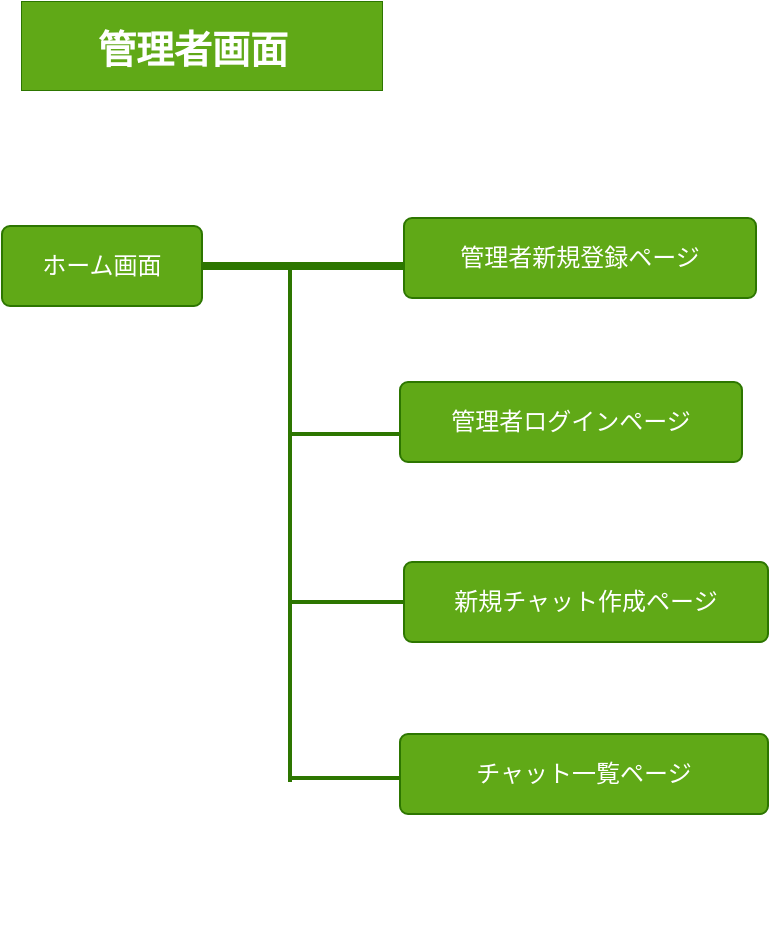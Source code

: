<mxfile>
    <diagram name="ページ３" id="BrEA2q6b2GAOsI88DP8M">
        <mxGraphModel dx="948" dy="682" grid="0" gridSize="10" guides="1" tooltips="1" connect="1" arrows="1" fold="1" page="1" pageScale="1" pageWidth="827" pageHeight="1169" background="#ffffff" math="0" shadow="0">
            <root>
                <mxCell id="4MHLuctMkJhDraGOXIpa-0"/>
                <mxCell id="4MHLuctMkJhDraGOXIpa-1" parent="4MHLuctMkJhDraGOXIpa-0"/>
                <mxCell id="4MHLuctMkJhDraGOXIpa-2" value="ホーム画面" style="rounded=1;arcSize=10;whiteSpace=wrap;html=1;align=center;labelBackgroundColor=none;strokeColor=#2D7600;fillColor=#60a917;fontColor=#ffffff;" parent="4MHLuctMkJhDraGOXIpa-1" vertex="1">
                    <mxGeometry x="63" y="173" width="100" height="40" as="geometry"/>
                </mxCell>
                <mxCell id="4MHLuctMkJhDraGOXIpa-3" value="管理者新規登録ページ" style="rounded=1;arcSize=10;whiteSpace=wrap;html=1;align=center;labelBackgroundColor=none;strokeColor=#2D7600;fillColor=#60a917;fontColor=#ffffff;" parent="4MHLuctMkJhDraGOXIpa-1" vertex="1">
                    <mxGeometry x="264" y="169" width="176" height="40" as="geometry"/>
                </mxCell>
                <mxCell id="4MHLuctMkJhDraGOXIpa-4" value="管理者ログインページ" style="rounded=1;arcSize=10;whiteSpace=wrap;html=1;align=center;labelBackgroundColor=none;strokeColor=#2D7600;fillColor=#60a917;fontColor=#ffffff;" parent="4MHLuctMkJhDraGOXIpa-1" vertex="1">
                    <mxGeometry x="262" y="251" width="171" height="40" as="geometry"/>
                </mxCell>
                <mxCell id="4MHLuctMkJhDraGOXIpa-7" value="新規チャット作成ページ" style="rounded=1;arcSize=10;whiteSpace=wrap;html=1;align=center;labelBackgroundColor=none;strokeColor=#2D7600;fillColor=#60a917;fontColor=#ffffff;" parent="4MHLuctMkJhDraGOXIpa-1" vertex="1">
                    <mxGeometry x="264" y="341" width="182" height="40" as="geometry"/>
                </mxCell>
                <mxCell id="4MHLuctMkJhDraGOXIpa-11" value="" style="shape=table;startSize=0;container=1;collapsible=1;childLayout=tableLayout;fixedRows=1;rowLines=0;fontStyle=1;align=center;resizeLast=1;strokeColor=#2D7600;fillColor=#60a917;collapsible=0;labelBackgroundColor=none;fontColor=#ffffff;" parent="4MHLuctMkJhDraGOXIpa-1" vertex="1">
                    <mxGeometry x="73" y="61" width="180" height="44" as="geometry"/>
                </mxCell>
                <mxCell id="4MHLuctMkJhDraGOXIpa-12" value="" style="shape=tableRow;horizontal=0;startSize=0;swimlaneHead=0;swimlaneBody=0;fillColor=#60a917;collapsible=0;dropTarget=0;points=[[0,0.5],[1,0.5]];portConstraint=eastwest;top=0;left=0;right=0;bottom=0;labelBackgroundColor=none;strokeColor=#2D7600;fontColor=#ffffff;" parent="4MHLuctMkJhDraGOXIpa-11" vertex="1">
                    <mxGeometry width="180" height="44" as="geometry"/>
                </mxCell>
                <mxCell id="4MHLuctMkJhDraGOXIpa-13" value="" style="shape=partialRectangle;connectable=0;fillColor=#60a917;top=0;left=0;bottom=0;right=0;editable=1;overflow=hidden;labelBackgroundColor=none;strokeColor=#2D7600;fontColor=#ffffff;" parent="4MHLuctMkJhDraGOXIpa-12" vertex="1">
                    <mxGeometry width="30" height="44" as="geometry">
                        <mxRectangle width="30" height="44" as="alternateBounds"/>
                    </mxGeometry>
                </mxCell>
                <mxCell id="4MHLuctMkJhDraGOXIpa-14" value="管理者画面" style="shape=partialRectangle;connectable=0;fillColor=#60a917;top=0;left=0;bottom=0;right=0;align=left;spacingLeft=6;overflow=hidden;labelBackgroundColor=none;strokeColor=#2D7600;fontColor=#ffffff;fontStyle=1;fontSize=19;" parent="4MHLuctMkJhDraGOXIpa-12" vertex="1">
                    <mxGeometry x="30" width="150" height="44" as="geometry">
                        <mxRectangle width="150" height="44" as="alternateBounds"/>
                    </mxGeometry>
                </mxCell>
                <mxCell id="jUr3q6sIjPKdnIPIXseY-1" value="チャット一覧ページ" style="rounded=1;arcSize=10;whiteSpace=wrap;html=1;align=center;labelBackgroundColor=none;strokeColor=#2D7600;fillColor=#60a917;fontColor=#ffffff;" parent="4MHLuctMkJhDraGOXIpa-1" vertex="1">
                    <mxGeometry x="262" y="427" width="184" height="40" as="geometry"/>
                </mxCell>
                <mxCell id="jUr3q6sIjPKdnIPIXseY-3" value="" style="line;strokeWidth=4;html=1;perimeter=backbonePerimeter;points=[];outlineConnect=0;labelBackgroundColor=none;strokeColor=#2D7600;fontSize=19;fontColor=#ffffff;fillColor=#60a917;" parent="4MHLuctMkJhDraGOXIpa-1" vertex="1">
                    <mxGeometry x="163" y="188" width="101" height="10" as="geometry"/>
                </mxCell>
                <mxCell id="jUr3q6sIjPKdnIPIXseY-4" value="" style="line;strokeWidth=2;direction=south;html=1;labelBackgroundColor=none;strokeColor=#2D7600;fontSize=19;fontColor=#ffffff;fillColor=#60a917;" parent="4MHLuctMkJhDraGOXIpa-1" vertex="1">
                    <mxGeometry x="202" y="191" width="10" height="260" as="geometry"/>
                </mxCell>
                <mxCell id="jUr3q6sIjPKdnIPIXseY-5" value="" style="line;strokeWidth=2;html=1;labelBackgroundColor=none;strokeColor=#2D7600;fontSize=19;fontColor=#ffffff;fillColor=#60a917;" parent="4MHLuctMkJhDraGOXIpa-1" vertex="1">
                    <mxGeometry x="206" y="444" width="56" height="10" as="geometry"/>
                </mxCell>
                <mxCell id="jUr3q6sIjPKdnIPIXseY-6" value="" style="line;strokeWidth=2;html=1;labelBackgroundColor=none;strokeColor=#2D7600;fontSize=19;fontColor=#ffffff;fillColor=#60a917;" parent="4MHLuctMkJhDraGOXIpa-1" vertex="1">
                    <mxGeometry x="208" y="356" width="56" height="10" as="geometry"/>
                </mxCell>
                <mxCell id="jUr3q6sIjPKdnIPIXseY-7" value="" style="line;strokeWidth=2;html=1;labelBackgroundColor=none;strokeColor=#2D7600;fontSize=19;fontColor=#ffffff;fillColor=#60a917;" parent="4MHLuctMkJhDraGOXIpa-1" vertex="1">
                    <mxGeometry x="206" y="272" width="56" height="10" as="geometry"/>
                </mxCell>
                <mxCell id="4VUd_ZkeTZGsrLS7JgbU-4" value="" style="edgeStyle=none;html=1;strokeColor=#2D7600;fontSize=19;fontColor=#000000;endArrow=none;endFill=0;fillColor=#60a917;labelBackgroundColor=none;" parent="4MHLuctMkJhDraGOXIpa-1" edge="1">
                    <mxGeometry relative="1" as="geometry">
                        <mxPoint x="264" y="532.6" as="sourcePoint"/>
                        <mxPoint x="264" y="532.6" as="targetPoint"/>
                    </mxGeometry>
                </mxCell>
                <mxCell id="4VUd_ZkeTZGsrLS7JgbU-11" value="" style="edgeStyle=none;html=1;strokeColor=#2D7600;fontSize=19;fontColor=#000000;endArrow=none;endFill=0;fillColor=#60a917;labelBackgroundColor=none;" parent="4MHLuctMkJhDraGOXIpa-1" edge="1">
                    <mxGeometry relative="1" as="geometry">
                        <mxPoint x="264" y="532.6" as="sourcePoint"/>
                        <mxPoint x="264" y="532.6" as="targetPoint"/>
                    </mxGeometry>
                </mxCell>
            </root>
        </mxGraphModel>
    </diagram>
    <diagram id="EGIXLP0hyxXLQE8NL8Wy" name="ページ2">
        <mxGraphModel dx="948" dy="682" grid="0" gridSize="10" guides="1" tooltips="1" connect="1" arrows="1" fold="1" page="1" pageScale="1" pageWidth="827" pageHeight="1169" background="#ffffff" math="0" shadow="0">
            <root>
                <mxCell id="0"/>
                <mxCell id="1" parent="0"/>
                <mxCell id="xE9cMzHePD2Rr5IPFey0-1" value="ホーム画面" style="rounded=1;arcSize=10;whiteSpace=wrap;html=1;align=center;labelBackgroundColor=none;strokeColor=#006EAF;fillColor=#1ba1e2;fontColor=#000000;" parent="1" vertex="1">
                    <mxGeometry x="125" y="611" width="100" height="40" as="geometry"/>
                </mxCell>
                <mxCell id="2JMPOprGLFgqJLx3oHai-4" value="ユーザー新規登録ページ" style="rounded=1;arcSize=10;whiteSpace=wrap;html=1;align=center;labelBackgroundColor=none;strokeColor=#006EAF;fillColor=#1ba1e2;fontColor=#000000;" parent="1" vertex="1">
                    <mxGeometry x="282" y="608" width="176" height="40" as="geometry"/>
                </mxCell>
                <mxCell id="2JMPOprGLFgqJLx3oHai-5" value="ユーザーログインページ" style="rounded=1;arcSize=10;whiteSpace=wrap;html=1;align=center;labelBackgroundColor=none;strokeColor=#006EAF;fillColor=#1ba1e2;fontColor=#000000;" parent="1" vertex="1">
                    <mxGeometry x="284" y="689" width="174" height="40" as="geometry"/>
                </mxCell>
                <mxCell id="2JMPOprGLFgqJLx3oHai-7" value="チャットルーム一覧" style="rounded=1;arcSize=10;whiteSpace=wrap;html=1;align=center;labelBackgroundColor=none;strokeColor=#006EAF;fillColor=#1ba1e2;fontColor=#000000;" parent="1" vertex="1">
                    <mxGeometry x="282" y="770" width="185" height="40" as="geometry"/>
                </mxCell>
                <mxCell id="2JMPOprGLFgqJLx3oHai-8" value="各チャット画面" style="rounded=1;arcSize=10;whiteSpace=wrap;html=1;align=center;labelBackgroundColor=none;strokeColor=#006EAF;fillColor=#1ba1e2;fontColor=#000000;" parent="1" vertex="1">
                    <mxGeometry x="571" y="775" width="100" height="40" as="geometry"/>
                </mxCell>
                <mxCell id="2JMPOprGLFgqJLx3oHai-14" value="" style="shape=table;startSize=0;container=1;collapsible=1;childLayout=tableLayout;fixedRows=1;rowLines=0;fontStyle=1;align=center;resizeLast=1;strokeColor=#006EAF;fillColor=#1ba1e2;collapsible=0;labelBackgroundColor=none;fontColor=#000000;" parent="1" vertex="1">
                    <mxGeometry x="122" y="472" width="180" height="44" as="geometry"/>
                </mxCell>
                <mxCell id="2JMPOprGLFgqJLx3oHai-15" value="" style="shape=tableRow;horizontal=0;startSize=0;swimlaneHead=0;swimlaneBody=0;fillColor=#1ba1e2;collapsible=0;dropTarget=0;points=[[0,0.5],[1,0.5]];portConstraint=eastwest;top=0;left=0;right=0;bottom=0;labelBackgroundColor=none;strokeColor=#006EAF;fontColor=#000000;" parent="2JMPOprGLFgqJLx3oHai-14" vertex="1">
                    <mxGeometry width="180" height="44" as="geometry"/>
                </mxCell>
                <mxCell id="2JMPOprGLFgqJLx3oHai-16" value="" style="shape=partialRectangle;connectable=0;fillColor=#1ba1e2;top=0;left=0;bottom=0;right=0;editable=1;overflow=hidden;labelBackgroundColor=none;strokeColor=#006EAF;fontColor=#000000;" parent="2JMPOprGLFgqJLx3oHai-15" vertex="1">
                    <mxGeometry width="30" height="44" as="geometry">
                        <mxRectangle width="30" height="44" as="alternateBounds"/>
                    </mxGeometry>
                </mxCell>
                <mxCell id="2JMPOprGLFgqJLx3oHai-17" value="ユーザー画面" style="shape=partialRectangle;connectable=0;fillColor=#1ba1e2;top=0;left=0;bottom=0;right=0;align=left;spacingLeft=6;overflow=hidden;labelBackgroundColor=none;strokeColor=#006EAF;fontColor=#000000;fontStyle=1;fontSize=19;" parent="2JMPOprGLFgqJLx3oHai-15" vertex="1">
                    <mxGeometry x="30" width="150" height="44" as="geometry">
                        <mxRectangle width="150" height="44" as="alternateBounds"/>
                    </mxGeometry>
                </mxCell>
                <mxCell id="N2ai3qSH_AvkBO3p6yKj-2" value="" style="line;strokeWidth=2;direction=south;html=1;labelBackgroundColor=none;strokeColor=#006EAF;fontSize=19;fontColor=#000000;fillColor=#1ba1e2;" parent="1" vertex="1">
                    <mxGeometry x="241.5" y="630" width="10" height="161" as="geometry"/>
                </mxCell>
                <mxCell id="N2ai3qSH_AvkBO3p6yKj-4" value="" style="line;strokeWidth=2;html=1;labelBackgroundColor=none;strokeColor=#006EAF;fontSize=19;fontColor=#000000;fillColor=#1ba1e2;" parent="1" vertex="1">
                    <mxGeometry x="247" y="785" width="35" height="10" as="geometry"/>
                </mxCell>
                <mxCell id="N2ai3qSH_AvkBO3p6yKj-5" value="" style="line;strokeWidth=2;html=1;labelBackgroundColor=none;strokeColor=#006EAF;fontSize=19;fontColor=#000000;fillColor=#1ba1e2;" parent="1" vertex="1">
                    <mxGeometry x="247" y="710" width="35" height="10" as="geometry"/>
                </mxCell>
                <mxCell id="N2ai3qSH_AvkBO3p6yKj-6" value="" style="line;strokeWidth=2;html=1;labelBackgroundColor=none;strokeColor=#006EAF;fontSize=19;fontColor=#000000;fillColor=#1ba1e2;" parent="1" vertex="1">
                    <mxGeometry x="228" y="626" width="54" height="10" as="geometry"/>
                </mxCell>
                <mxCell id="N2ai3qSH_AvkBO3p6yKj-9" value="" style="line;strokeWidth=2;html=1;labelBackgroundColor=none;strokeColor=#006EAF;fontSize=19;fontColor=#000000;fillColor=#1ba1e2;" parent="1" vertex="1">
                    <mxGeometry x="467" y="786" width="104" height="10" as="geometry"/>
                </mxCell>
            </root>
        </mxGraphModel>
    </diagram>
    <diagram id="0KjVXJa_P5sxPY5EKnft" name="ページ1">
        <mxGraphModel dx="948" dy="682" grid="0" gridSize="10" guides="1" tooltips="1" connect="1" arrows="1" fold="1" page="1" pageScale="1" pageWidth="827" pageHeight="1169" background="#FFFFFF" math="0" shadow="0">
            <root>
                <mxCell id="0"/>
                <mxCell id="1" parent="0"/>
                <mxCell id="n4j3y6uDZaaWSx5pnTUR-1" value="admin" style="swimlane;fontStyle=0;childLayout=stackLayout;horizontal=1;startSize=29;horizontalStack=0;resizeParent=1;resizeParentMax=0;resizeLast=0;collapsible=1;marginBottom=0;align=center;fontSize=14;labelBackgroundColor=none;fontColor=#ffffff;strokeColor=#2D7600;fillColor=#60a917;swimlaneLine=1;" parent="1" vertex="1">
                    <mxGeometry x="47" y="343" width="160" height="149" as="geometry">
                        <mxRectangle x="118" y="330" width="57" height="29" as="alternateBounds"/>
                    </mxGeometry>
                </mxCell>
                <mxCell id="n4j3y6uDZaaWSx5pnTUR-2" value="admin_name" style="text;strokeColor=#001DBA;fillColor=none;spacingLeft=4;spacingRight=4;overflow=hidden;rotatable=0;points=[[0,0.5],[1,0.5]];portConstraint=eastwest;fontSize=12;fontColor=#000000;" parent="n4j3y6uDZaaWSx5pnTUR-1" vertex="1">
                    <mxGeometry y="29" width="160" height="30" as="geometry"/>
                </mxCell>
                <mxCell id="n4j3y6uDZaaWSx5pnTUR-3" value="email" style="text;strokeColor=#001DBA;fillColor=none;spacingLeft=4;spacingRight=4;overflow=hidden;rotatable=0;points=[[0,0.5],[1,0.5]];portConstraint=eastwest;fontSize=12;fontColor=#000000;" parent="n4j3y6uDZaaWSx5pnTUR-1" vertex="1">
                    <mxGeometry y="59" width="160" height="30" as="geometry"/>
                </mxCell>
                <mxCell id="n4j3y6uDZaaWSx5pnTUR-5" value="encrypted_password" style="text;strokeColor=#001DBA;fillColor=none;spacingLeft=4;spacingRight=4;overflow=hidden;rotatable=0;points=[[0,0.5],[1,0.5]];portConstraint=eastwest;fontSize=12;fontColor=#000000;" parent="n4j3y6uDZaaWSx5pnTUR-1" vertex="1">
                    <mxGeometry y="89" width="160" height="30" as="geometry"/>
                </mxCell>
                <mxCell id="n4j3y6uDZaaWSx5pnTUR-4" value="admin_number" style="text;strokeColor=#001DBA;fillColor=none;spacingLeft=4;spacingRight=4;overflow=hidden;rotatable=0;points=[[0,0.5],[1,0.5]];portConstraint=eastwest;fontSize=12;fontColor=#000000;" parent="n4j3y6uDZaaWSx5pnTUR-1" vertex="1">
                    <mxGeometry y="119" width="160" height="30" as="geometry"/>
                </mxCell>
                <mxCell id="n4j3y6uDZaaWSx5pnTUR-6" value="users" style="swimlane;fontStyle=0;childLayout=stackLayout;horizontal=1;startSize=26;horizontalStack=0;resizeParent=1;resizeParentMax=0;resizeLast=0;collapsible=1;marginBottom=0;align=center;fontSize=14;labelBackgroundColor=none;fontColor=#ffffff;strokeColor=#001DBC;fillColor=#0050ef;" parent="1" vertex="1">
                    <mxGeometry x="581" y="343" width="160" height="146" as="geometry"/>
                </mxCell>
                <mxCell id="n4j3y6uDZaaWSx5pnTUR-7" value="email" style="text;strokeColor=#001DBA;fillColor=none;spacingLeft=4;spacingRight=4;overflow=hidden;rotatable=0;points=[[0,0.5],[1,0.5]];portConstraint=eastwest;fontSize=12;labelBackgroundColor=none;fontColor=#000000;" parent="n4j3y6uDZaaWSx5pnTUR-6" vertex="1">
                    <mxGeometry y="26" width="160" height="30" as="geometry"/>
                </mxCell>
                <mxCell id="n4j3y6uDZaaWSx5pnTUR-8" value="children_name" style="text;strokeColor=#001DBA;fillColor=none;spacingLeft=4;spacingRight=4;overflow=hidden;rotatable=0;points=[[0,0.5],[1,0.5]];portConstraint=eastwest;fontSize=12;labelBackgroundColor=none;fontColor=#000000;" parent="n4j3y6uDZaaWSx5pnTUR-6" vertex="1">
                    <mxGeometry y="56" width="160" height="30" as="geometry"/>
                </mxCell>
                <mxCell id="n4j3y6uDZaaWSx5pnTUR-9" value="gurdian_name" style="text;strokeColor=#001DBA;fillColor=none;spacingLeft=4;spacingRight=4;overflow=hidden;rotatable=0;points=[[0,0.5],[1,0.5]];portConstraint=eastwest;fontSize=12;labelBackgroundColor=none;fontColor=#000000;" parent="n4j3y6uDZaaWSx5pnTUR-6" vertex="1">
                    <mxGeometry y="86" width="160" height="30" as="geometry"/>
                </mxCell>
                <mxCell id="n4j3y6uDZaaWSx5pnTUR-11" value="class_name" style="text;strokeColor=#001DBA;fillColor=none;spacingLeft=4;spacingRight=4;overflow=hidden;rotatable=0;points=[[0,0.5],[1,0.5]];portConstraint=eastwest;fontSize=12;labelBackgroundColor=none;fontColor=#000000;" parent="n4j3y6uDZaaWSx5pnTUR-6" vertex="1">
                    <mxGeometry y="116" width="160" height="30" as="geometry"/>
                </mxCell>
                <mxCell id="n4j3y6uDZaaWSx5pnTUR-12" value="contacts" style="swimlane;fontStyle=0;childLayout=stackLayout;horizontal=1;startSize=26;horizontalStack=0;resizeParent=1;resizeParentMax=0;resizeLast=0;collapsible=1;marginBottom=0;align=center;fontSize=14;labelBackgroundColor=none;fontColor=#ffffff;strokeColor=#6F0000;fillColor=#a20025;" parent="1" vertex="1">
                    <mxGeometry x="585" y="645" width="160" height="176" as="geometry"/>
                </mxCell>
                <mxCell id="n4j3y6uDZaaWSx5pnTUR-13" value="title" style="text;strokeColor=#001DBA;fillColor=none;spacingLeft=4;spacingRight=4;overflow=hidden;rotatable=0;points=[[0,0.5],[1,0.5]];portConstraint=eastwest;fontSize=12;labelBackgroundColor=none;fontColor=#000000;" parent="n4j3y6uDZaaWSx5pnTUR-12" vertex="1">
                    <mxGeometry y="26" width="160" height="30" as="geometry"/>
                </mxCell>
                <mxCell id="n4j3y6uDZaaWSx5pnTUR-14" value="date" style="text;strokeColor=#001DBA;fillColor=none;spacingLeft=4;spacingRight=4;overflow=hidden;rotatable=0;points=[[0,0.5],[1,0.5]];portConstraint=eastwest;fontSize=12;labelBackgroundColor=none;fontColor=#000000;" parent="n4j3y6uDZaaWSx5pnTUR-12" vertex="1">
                    <mxGeometry y="56" width="160" height="30" as="geometry"/>
                </mxCell>
                <mxCell id="n4j3y6uDZaaWSx5pnTUR-16" value="tenperature" style="text;strokeColor=#001DBA;fillColor=none;spacingLeft=4;spacingRight=4;overflow=hidden;rotatable=0;points=[[0,0.5],[1,0.5]];portConstraint=eastwest;fontSize=12;labelBackgroundColor=none;fontColor=#000000;" parent="n4j3y6uDZaaWSx5pnTUR-12" vertex="1">
                    <mxGeometry y="86" width="160" height="30" as="geometry"/>
                </mxCell>
                <mxCell id="n4j3y6uDZaaWSx5pnTUR-15" value="special_content" style="text;strokeColor=#001DBA;fillColor=none;spacingLeft=4;spacingRight=4;overflow=hidden;rotatable=0;points=[[0,0.5],[1,0.5]];portConstraint=eastwest;fontSize=12;labelBackgroundColor=none;fontColor=#000000;" parent="n4j3y6uDZaaWSx5pnTUR-12" vertex="1">
                    <mxGeometry y="116" width="160" height="30" as="geometry"/>
                </mxCell>
                <mxCell id="n4j3y6uDZaaWSx5pnTUR-17" value="user" style="text;strokeColor=#001DBA;fillColor=none;spacingLeft=4;spacingRight=4;overflow=hidden;rotatable=0;points=[[0,0.5],[1,0.5]];portConstraint=eastwest;fontSize=12;labelBackgroundColor=none;fontColor=#000000;" parent="n4j3y6uDZaaWSx5pnTUR-12" vertex="1">
                    <mxGeometry y="146" width="160" height="30" as="geometry"/>
                </mxCell>
                <mxCell id="n4j3y6uDZaaWSx5pnTUR-19" value="rooms" style="swimlane;fontStyle=0;childLayout=stackLayout;horizontal=1;startSize=26;horizontalStack=0;resizeParent=1;resizeParentMax=0;resizeLast=0;collapsible=1;marginBottom=0;align=center;fontSize=14;labelBackgroundColor=none;fontColor=#ffffff;strokeColor=#A50040;fillColor=#d80073;" parent="1" vertex="1">
                    <mxGeometry x="57" y="696" width="160" height="56" as="geometry"/>
                </mxCell>
                <mxCell id="n4j3y6uDZaaWSx5pnTUR-20" value="name" style="text;strokeColor=#001DBA;fillColor=none;spacingLeft=4;spacingRight=4;overflow=hidden;rotatable=0;points=[[0,0.5],[1,0.5]];portConstraint=eastwest;fontSize=12;labelBackgroundColor=none;fontColor=#000000;" parent="n4j3y6uDZaaWSx5pnTUR-19" vertex="1">
                    <mxGeometry y="26" width="160" height="30" as="geometry"/>
                </mxCell>
                <mxCell id="n4j3y6uDZaaWSx5pnTUR-43" value="messages" style="swimlane;fontStyle=0;childLayout=stackLayout;horizontal=1;startSize=26;horizontalStack=0;resizeParent=1;resizeParentMax=0;resizeLast=0;collapsible=1;marginBottom=0;align=center;fontSize=14;labelBackgroundColor=none;strokeColor=#6F0000;fillColor=#a20025;fontColor=#ffffff;" parent="1" vertex="1">
                    <mxGeometry x="313" y="197" width="160" height="86" as="geometry"/>
                </mxCell>
                <mxCell id="n4j3y6uDZaaWSx5pnTUR-44" value="content" style="text;strokeColor=#001DBA;fillColor=none;spacingLeft=4;spacingRight=4;overflow=hidden;rotatable=0;points=[[0,0.5],[1,0.5]];portConstraint=eastwest;fontSize=12;labelBackgroundColor=none;fontColor=#000000;" parent="n4j3y6uDZaaWSx5pnTUR-43" vertex="1">
                    <mxGeometry y="26" width="160" height="30" as="geometry"/>
                </mxCell>
                <mxCell id="n4j3y6uDZaaWSx5pnTUR-45" value="room" style="text;strokeColor=#001DBA;fillColor=none;spacingLeft=4;spacingRight=4;overflow=hidden;rotatable=0;points=[[0,0.5],[1,0.5]];portConstraint=eastwest;fontSize=12;labelBackgroundColor=none;fontColor=#000000;" parent="n4j3y6uDZaaWSx5pnTUR-43" vertex="1">
                    <mxGeometry y="56" width="160" height="30" as="geometry"/>
                </mxCell>
                <mxCell id="n4j3y6uDZaaWSx5pnTUR-69" value="" style="endArrow=none;html=1;strokeColor=#001DBA;exitX=1;exitY=0.5;exitDx=0;exitDy=0;entryX=1;entryY=0.5;entryDx=0;entryDy=0;" parent="n4j3y6uDZaaWSx5pnTUR-43" edge="1">
                    <mxGeometry width="50" height="50" relative="1" as="geometry">
                        <mxPoint x="160" y="72" as="sourcePoint"/>
                        <mxPoint x="160" y="12" as="targetPoint"/>
                        <Array as="points">
                            <mxPoint x="233" y="37"/>
                        </Array>
                    </mxGeometry>
                </mxCell>
                <mxCell id="n4j3y6uDZaaWSx5pnTUR-86" value="" style="endArrow=none;html=1;strokeColor=#001DBA;exitX=0.313;exitY=1.028;exitDx=0;exitDy=0;exitPerimeter=0;" parent="n4j3y6uDZaaWSx5pnTUR-43" source="n4j3y6uDZaaWSx5pnTUR-45" edge="1">
                    <mxGeometry width="50" height="50" relative="1" as="geometry">
                        <mxPoint x="24.96" y="89" as="sourcePoint"/>
                        <mxPoint x="103" y="88" as="targetPoint"/>
                        <Array as="points">
                            <mxPoint x="74" y="116"/>
                        </Array>
                    </mxGeometry>
                </mxCell>
                <mxCell id="n4j3y6uDZaaWSx5pnTUR-61" value="" style="shape=partialRectangle;whiteSpace=wrap;html=1;bottom=0;right=0;fillColor=none;labelBackgroundColor=#15171e;strokeColor=#001DBA;" parent="1" vertex="1">
                    <mxGeometry x="112" y="236" width="199" height="108" as="geometry"/>
                </mxCell>
                <mxCell id="n4j3y6uDZaaWSx5pnTUR-62" value="" style="line;strokeWidth=4;html=1;perimeter=backbonePerimeter;points=[];outlineConnect=0;labelBackgroundColor=#15171e;strokeColor=#001DBA;" parent="1" vertex="1">
                    <mxGeometry x="97" y="311" width="46" height="10" as="geometry"/>
                </mxCell>
                <mxCell id="n4j3y6uDZaaWSx5pnTUR-65" value="" style="endArrow=none;html=1;strokeColor=#001DBA;exitX=1;exitY=0.5;exitDx=0;exitDy=0;entryX=0;entryY=0.5;entryDx=0;entryDy=0;" parent="1" edge="1">
                    <mxGeometry width="50" height="50" relative="1" as="geometry">
                        <mxPoint x="311" y="259" as="sourcePoint"/>
                        <mxPoint x="313" y="207" as="targetPoint"/>
                        <Array as="points">
                            <mxPoint x="224" y="235"/>
                            <mxPoint x="289" y="217"/>
                        </Array>
                    </mxGeometry>
                </mxCell>
                <mxCell id="n4j3y6uDZaaWSx5pnTUR-66" value="" style="shape=partialRectangle;whiteSpace=wrap;html=1;bottom=0;right=0;fillColor=none;labelBackgroundColor=#15171e;strokeColor=#001DBA;rotation=90;" parent="1" vertex="1">
                    <mxGeometry x="504" y="208.5" width="107" height="163" as="geometry"/>
                </mxCell>
                <mxCell id="n4j3y6uDZaaWSx5pnTUR-67" value="" style="line;strokeWidth=4;html=1;perimeter=backbonePerimeter;points=[];outlineConnect=0;labelBackgroundColor=#15171e;strokeColor=#001DBA;" parent="1" vertex="1">
                    <mxGeometry x="621" y="308" width="46" height="10" as="geometry"/>
                </mxCell>
                <mxCell id="n4j3y6uDZaaWSx5pnTUR-70" value="" style="line;strokeWidth=2;direction=south;html=1;labelBackgroundColor=#15171e;strokeColor=#001DBA;" parent="1" vertex="1">
                    <mxGeometry x="113" y="495" width="10" height="197" as="geometry"/>
                </mxCell>
                <mxCell id="n4j3y6uDZaaWSx5pnTUR-71" value="" style="line;strokeWidth=4;html=1;perimeter=backbonePerimeter;points=[];outlineConnect=0;labelBackgroundColor=#15171e;strokeColor=#001DBA;" parent="1" vertex="1">
                    <mxGeometry x="91" y="517" width="46" height="10" as="geometry"/>
                </mxCell>
                <mxCell id="n4j3y6uDZaaWSx5pnTUR-72" value="" style="endArrow=none;html=1;strokeColor=#001DBA;" parent="1" edge="1">
                    <mxGeometry width="50" height="50" relative="1" as="geometry">
                        <mxPoint x="91" y="692" as="sourcePoint"/>
                        <mxPoint x="150" y="692" as="targetPoint"/>
                        <Array as="points">
                            <mxPoint x="118" y="618"/>
                        </Array>
                    </mxGeometry>
                </mxCell>
                <mxCell id="n4j3y6uDZaaWSx5pnTUR-73" value="" style="line;strokeWidth=2;html=1;labelBackgroundColor=#15171e;strokeColor=#001DBA;" parent="1" vertex="1">
                    <mxGeometry x="217" y="721" width="365" height="10" as="geometry"/>
                </mxCell>
                <mxCell id="n4j3y6uDZaaWSx5pnTUR-74" value="" style="line;strokeWidth=2;direction=south;html=1;labelBackgroundColor=#15171e;strokeColor=#001DBA;" parent="1" vertex="1">
                    <mxGeometry x="247" y="700.5" width="10" height="47" as="geometry"/>
                </mxCell>
                <mxCell id="n4j3y6uDZaaWSx5pnTUR-76" value="" style="endArrow=none;html=1;strokeColor=#001DBA;exitX=0.006;exitY=0.233;exitDx=0;exitDy=0;exitPerimeter=0;" parent="1" source="n4j3y6uDZaaWSx5pnTUR-15" edge="1">
                    <mxGeometry width="50" height="50" relative="1" as="geometry">
                        <mxPoint x="535.5" y="744" as="sourcePoint"/>
                        <mxPoint x="585.5" y="694" as="targetPoint"/>
                        <Array as="points">
                            <mxPoint x="484" y="727"/>
                        </Array>
                    </mxGeometry>
                </mxCell>
                <mxCell id="n4j3y6uDZaaWSx5pnTUR-77" value="" style="line;strokeWidth=2;html=1;labelBackgroundColor=#15171e;strokeColor=#001DBA;rotation=-30;" parent="1" vertex="1">
                    <mxGeometry x="186.29" y="584.91" width="424.35" height="10" as="geometry"/>
                </mxCell>
                <mxCell id="n4j3y6uDZaaWSx5pnTUR-78" value="" style="line;strokeWidth=2;html=1;labelBackgroundColor=#15171e;strokeColor=#001DBA;rotation=60;" parent="1" vertex="1">
                    <mxGeometry x="250" y="647" width="64" height="10" as="geometry"/>
                </mxCell>
                <mxCell id="n4j3y6uDZaaWSx5pnTUR-80" value="" style="line;strokeWidth=2;direction=south;html=1;labelBackgroundColor=#15171e;strokeColor=#001DBA;" parent="1" vertex="1">
                    <mxGeometry x="642" y="489" width="10" height="153" as="geometry"/>
                </mxCell>
                <mxCell id="n4j3y6uDZaaWSx5pnTUR-81" value="" style="line;strokeWidth=4;html=1;perimeter=backbonePerimeter;points=[];outlineConnect=0;labelBackgroundColor=#15171e;strokeColor=#001DBA;" parent="1" vertex="1">
                    <mxGeometry x="619" y="505" width="46" height="10" as="geometry"/>
                </mxCell>
                <mxCell id="n4j3y6uDZaaWSx5pnTUR-82" value="" style="endArrow=none;html=1;strokeColor=#001DBA;" parent="1" edge="1">
                    <mxGeometry width="50" height="50" relative="1" as="geometry">
                        <mxPoint x="617.5" y="645" as="sourcePoint"/>
                        <mxPoint x="676.5" y="645" as="targetPoint"/>
                        <Array as="points">
                            <mxPoint x="644.5" y="571"/>
                        </Array>
                    </mxGeometry>
                </mxCell>
                <mxCell id="n4j3y6uDZaaWSx5pnTUR-83" value="" style="shape=partialRectangle;whiteSpace=wrap;html=1;bottom=0;right=0;fillColor=none;labelBackgroundColor=#15171e;strokeColor=#001DBA;" parent="1" vertex="1">
                    <mxGeometry x="183" y="536" width="205" height="160" as="geometry"/>
                </mxCell>
                <mxCell id="n4j3y6uDZaaWSx5pnTUR-84" value="" style="line;strokeWidth=2;direction=south;html=1;labelBackgroundColor=#15171e;strokeColor=#001DBA;" parent="1" vertex="1">
                    <mxGeometry x="383" y="290" width="10" height="246" as="geometry"/>
                </mxCell>
                <mxCell id="n4j3y6uDZaaWSx5pnTUR-85" value="" style="line;strokeWidth=4;html=1;perimeter=backbonePerimeter;points=[];outlineConnect=0;labelBackgroundColor=#15171e;strokeColor=#001DBA;" parent="1" vertex="1">
                    <mxGeometry x="157" y="592" width="46" height="10" as="geometry"/>
                </mxCell>
                <mxCell id="hDnne58tZFWrFsi8F65w-3" value="" style="endArrow=none;html=1;strokeColor=#001DBA;fontSize=19;fontColor=#FFFFFF;exitX=-0.028;exitY=1.2;exitDx=0;exitDy=0;exitPerimeter=0;" parent="1" source="n4j3y6uDZaaWSx5pnTUR-9" edge="1">
                    <mxGeometry width="50" height="50" relative="1" as="geometry">
                        <mxPoint x="551" y="458" as="sourcePoint"/>
                        <mxPoint x="612" y="496" as="targetPoint"/>
                        <Array as="points">
                            <mxPoint x="502" y="530"/>
                        </Array>
                    </mxGeometry>
                </mxCell>
                <mxCell id="3" value="admin_message" style="swimlane;fontStyle=0;childLayout=stackLayout;horizontal=1;startSize=29;horizontalStack=0;resizeParent=1;resizeParentMax=0;resizeLast=0;collapsible=1;marginBottom=0;align=center;fontSize=14;labelBackgroundColor=none;fontColor=#ffffff;strokeColor=#005700;fillColor=#008a00;" parent="1" vertex="1">
                    <mxGeometry x="217" y="343" width="160" height="89" as="geometry">
                        <mxRectangle x="118" y="330" width="57" height="29" as="alternateBounds"/>
                    </mxGeometry>
                </mxCell>
                <mxCell id="4" value="message" style="text;strokeColor=#001DBA;fillColor=none;spacingLeft=4;spacingRight=4;overflow=hidden;rotatable=0;points=[[0,0.5],[1,0.5]];portConstraint=eastwest;fontSize=12;fontColor=#000000;" parent="3" vertex="1">
                    <mxGeometry y="29" width="160" height="30" as="geometry"/>
                </mxCell>
                <mxCell id="5" value="admin" style="text;strokeColor=#001DBA;fillColor=none;spacingLeft=4;spacingRight=4;overflow=hidden;rotatable=0;points=[[0,0.5],[1,0.5]];portConstraint=eastwest;fontSize=12;fontColor=#000000;" parent="3" vertex="1">
                    <mxGeometry y="59" width="160" height="30" as="geometry"/>
                </mxCell>
                <mxCell id="8" value="user_message" style="swimlane;fontStyle=0;childLayout=stackLayout;horizontal=1;startSize=29;horizontalStack=0;resizeParent=1;resizeParentMax=0;resizeLast=0;collapsible=1;marginBottom=0;align=center;fontSize=14;labelBackgroundColor=none;fontColor=#ffffff;strokeColor=#006EAF;fillColor=#1ba1e2;" parent="1" vertex="1">
                    <mxGeometry x="407" y="346" width="160" height="89" as="geometry">
                        <mxRectangle x="118" y="330" width="57" height="29" as="alternateBounds"/>
                    </mxGeometry>
                </mxCell>
                <mxCell id="9" value="message" style="text;strokeColor=#001DBA;fillColor=none;spacingLeft=4;spacingRight=4;overflow=hidden;rotatable=0;points=[[0,0.5],[1,0.5]];portConstraint=eastwest;fontSize=12;fontColor=#000000;" parent="8" vertex="1">
                    <mxGeometry y="29" width="160" height="30" as="geometry"/>
                </mxCell>
                <mxCell id="10" value="user" style="text;strokeColor=#001DBA;fillColor=none;spacingLeft=4;spacingRight=4;overflow=hidden;rotatable=0;points=[[0,0.5],[1,0.5]];portConstraint=eastwest;fontSize=12;fontColor=#000000;" parent="8" vertex="1">
                    <mxGeometry y="59" width="160" height="30" as="geometry"/>
                </mxCell>
                <mxCell id="11" value="" style="line;strokeWidth=2;direction=south;html=1;labelBackgroundColor=#15171e;strokeColor=#001DBA;" parent="1" vertex="1">
                    <mxGeometry x="273" y="304" width="10" height="40" as="geometry"/>
                </mxCell>
                <mxCell id="12" value="" style="line;strokeWidth=2;direction=south;html=1;labelBackgroundColor=#15171e;strokeColor=#001DBA;" parent="1" vertex="1">
                    <mxGeometry x="166" y="303" width="10" height="40" as="geometry"/>
                </mxCell>
                <mxCell id="13" value="" style="line;strokeWidth=2;direction=south;html=1;labelBackgroundColor=#15171e;strokeColor=#001DBA;rotation=90;" parent="1" vertex="1">
                    <mxGeometry x="220.4" y="251.25" width="10" height="107.5" as="geometry"/>
                </mxCell>
                <mxCell id="15" value="" style="line;strokeWidth=4;html=1;perimeter=backbonePerimeter;points=[];outlineConnect=0;labelBackgroundColor=#15171e;strokeColor=#001DBA;" parent="1" vertex="1">
                    <mxGeometry x="152" y="319" width="46" height="10" as="geometry"/>
                </mxCell>
                <mxCell id="16" value="" style="endArrow=none;html=1;strokeColor=#001DBA;exitX=0.989;exitY=0.999;exitDx=0;exitDy=0;exitPerimeter=0;entryX=0.195;entryY=0.003;entryDx=0;entryDy=0;entryPerimeter=0;" parent="1" source="n4j3y6uDZaaWSx5pnTUR-61" target="3" edge="1">
                    <mxGeometry width="50" height="50" relative="1" as="geometry">
                        <mxPoint x="313" y="407" as="sourcePoint"/>
                        <mxPoint x="224" y="343" as="targetPoint"/>
                        <Array as="points">
                            <mxPoint x="278" y="303"/>
                            <mxPoint x="247" y="342"/>
                        </Array>
                    </mxGeometry>
                </mxCell>
                <mxCell id="17" value="" style="line;strokeWidth=2;direction=south;html=1;labelBackgroundColor=#15171e;strokeColor=#001DBA;rotation=90;" parent="1" vertex="1">
                    <mxGeometry x="538" y="253.25" width="10" height="107.5" as="geometry"/>
                </mxCell>
                <mxCell id="18" value="" style="line;strokeWidth=2;direction=south;html=1;labelBackgroundColor=#15171e;strokeColor=#001DBA;" parent="1" vertex="1">
                    <mxGeometry x="485" y="307" width="10" height="40" as="geometry"/>
                </mxCell>
                <mxCell id="21" value="" style="line;strokeWidth=2;direction=south;html=1;labelBackgroundColor=#15171e;strokeColor=#001DBA;" parent="1" vertex="1">
                    <mxGeometry x="591" y="306" width="11" height="40" as="geometry"/>
                </mxCell>
                <mxCell id="22" value="" style="line;strokeWidth=4;html=1;perimeter=backbonePerimeter;points=[];outlineConnect=0;labelBackgroundColor=#15171e;strokeColor=#001DBA;" parent="1" vertex="1">
                    <mxGeometry x="575" y="319" width="46" height="10" as="geometry"/>
                </mxCell>
                <mxCell id="24" value="" style="endArrow=none;html=1;strokeColor=#001DBA;exitX=1.02;exitY=0.746;exitDx=0;exitDy=0;exitPerimeter=0;" parent="1" source="n4j3y6uDZaaWSx5pnTUR-66" edge="1">
                    <mxGeometry width="50" height="50" relative="1" as="geometry">
                        <mxPoint x="551" y="346" as="sourcePoint"/>
                        <mxPoint x="467" y="345" as="targetPoint"/>
                        <Array as="points">
                            <mxPoint x="491.6" y="303"/>
                            <mxPoint x="467" y="344"/>
                        </Array>
                    </mxGeometry>
                </mxCell>
                <mxCell id="25" value="" style="line;strokeWidth=2;direction=south;html=1;labelBackgroundColor=#15171e;strokeColor=#001DBA;" parent="1" vertex="1">
                    <mxGeometry x="342" y="283" width="10" height="59" as="geometry"/>
                </mxCell>
                <mxCell id="26" value="" style="line;strokeWidth=4;html=1;perimeter=backbonePerimeter;points=[];outlineConnect=0;labelBackgroundColor=#15171e;strokeColor=#001DBA;" parent="1" vertex="1">
                    <mxGeometry x="335.5" y="290" width="23" height="10" as="geometry"/>
                </mxCell>
                <mxCell id="27" value="" style="line;strokeWidth=4;html=1;perimeter=backbonePerimeter;points=[];outlineConnect=0;labelBackgroundColor=#15171e;strokeColor=#001DBA;fillColor=#333333;" parent="1" vertex="1">
                    <mxGeometry x="335.5" y="322" width="23" height="10" as="geometry"/>
                </mxCell>
                <mxCell id="29" value="" style="line;strokeWidth=2;direction=south;html=1;labelBackgroundColor=#15171e;strokeColor=#001DBA;" parent="1" vertex="1">
                    <mxGeometry x="431.5" y="285.5" width="10" height="59" as="geometry"/>
                </mxCell>
                <mxCell id="30" value="" style="line;strokeWidth=4;html=1;perimeter=backbonePerimeter;points=[];outlineConnect=0;labelBackgroundColor=#15171e;strokeColor=#001DBA;" parent="1" vertex="1">
                    <mxGeometry x="425" y="292.5" width="23" height="10" as="geometry"/>
                </mxCell>
                <mxCell id="31" value="" style="line;strokeWidth=4;html=1;perimeter=backbonePerimeter;points=[];outlineConnect=0;labelBackgroundColor=#15171e;strokeColor=#001DBA;" parent="1" vertex="1">
                    <mxGeometry x="425" y="324.5" width="23" height="10" as="geometry"/>
                </mxCell>
            </root>
        </mxGraphModel>
    </diagram>
</mxfile>